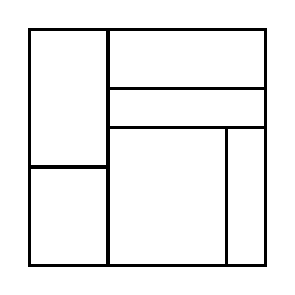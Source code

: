 \begin{tikzpicture}[very thick, scale=.5]
    \draw (0,5/2) rectangle (2,6);
    \draw (0,0) rectangle (2,5/2);
    \draw (2,9/2) rectangle (6,6);
    \draw (2,7/2) rectangle (6,9/2);
    \draw (2,0) rectangle (5,7/2);
    \draw (5,0) rectangle (6,7/2);
\end{tikzpicture}

